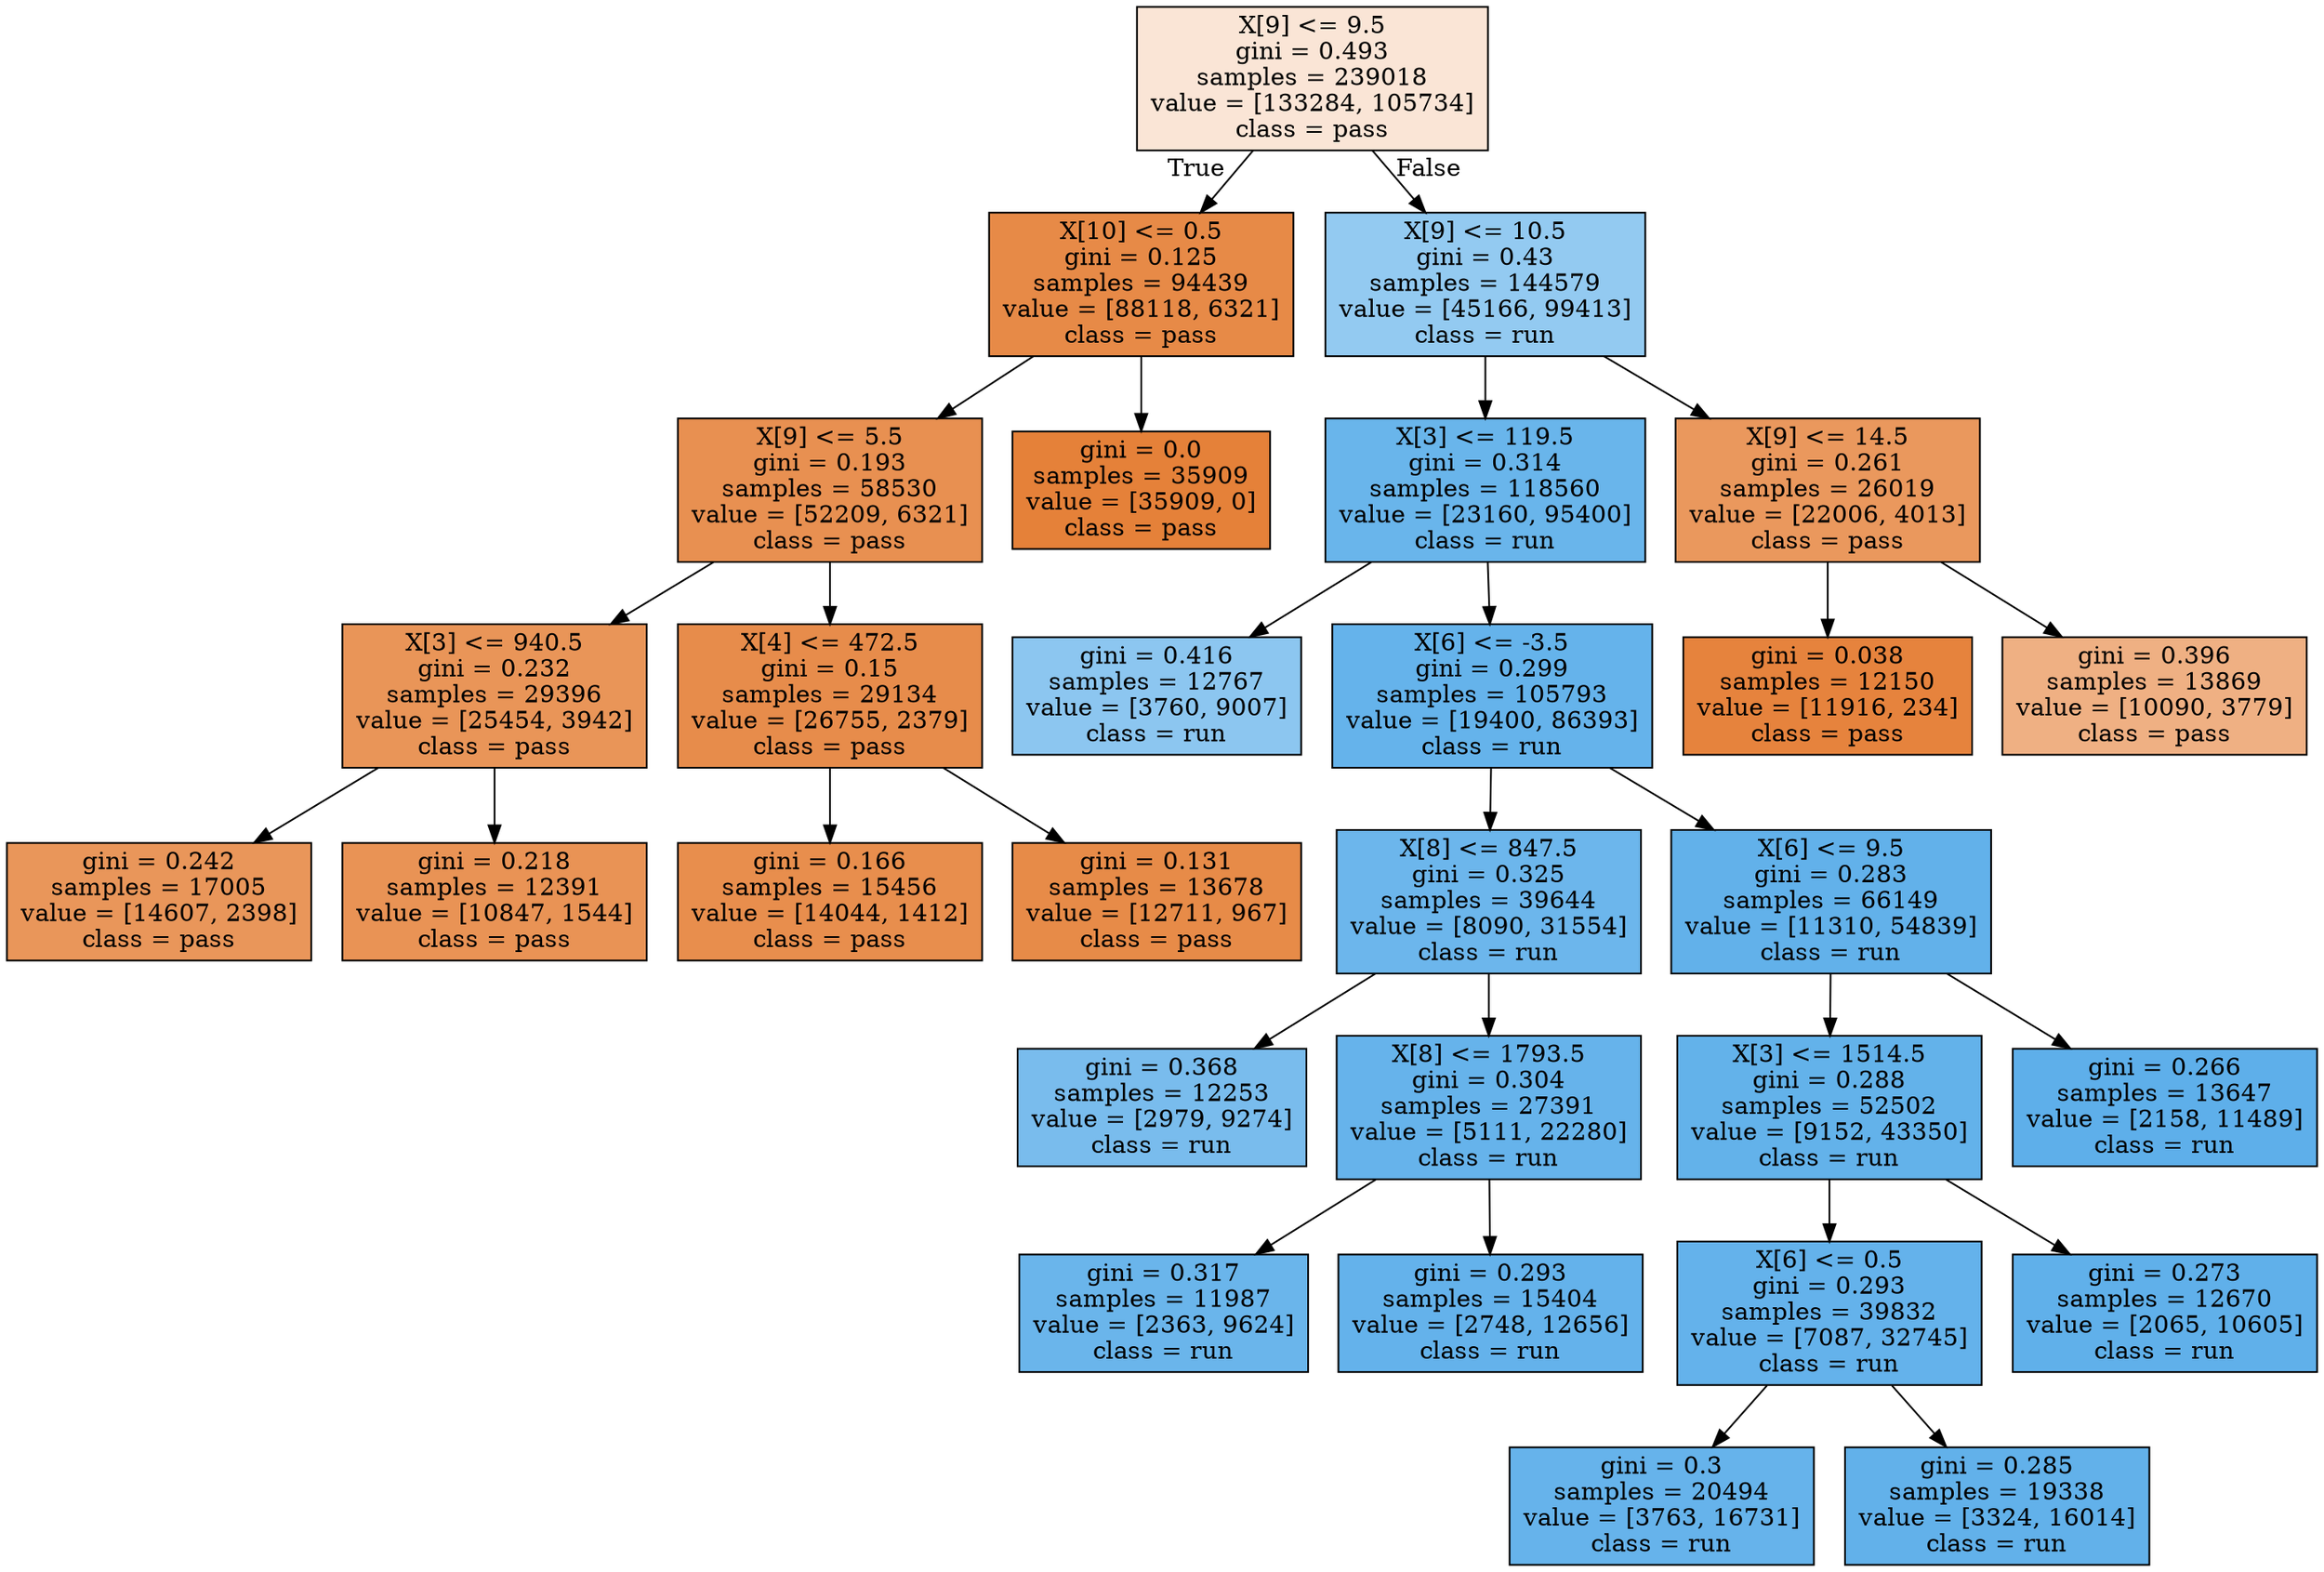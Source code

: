 digraph Tree {
node [shape=box, style="filled", color="black"] ;
0 [label="X[9] <= 9.5\ngini = 0.493\nsamples = 239018\nvalue = [133284, 105734]\nclass = pass", fillcolor="#fae5d6"] ;
1 [label="X[10] <= 0.5\ngini = 0.125\nsamples = 94439\nvalue = [88118, 6321]\nclass = pass", fillcolor="#e78a47"] ;
0 -> 1 [labeldistance=2.5, labelangle=45, headlabel="True"] ;
2 [label="X[9] <= 5.5\ngini = 0.193\nsamples = 58530\nvalue = [52209, 6321]\nclass = pass", fillcolor="#e89051"] ;
1 -> 2 ;
3 [label="X[3] <= 940.5\ngini = 0.232\nsamples = 29396\nvalue = [25454, 3942]\nclass = pass", fillcolor="#e99558"] ;
2 -> 3 ;
4 [label="gini = 0.242\nsamples = 17005\nvalue = [14607, 2398]\nclass = pass", fillcolor="#e9965a"] ;
3 -> 4 ;
5 [label="gini = 0.218\nsamples = 12391\nvalue = [10847, 1544]\nclass = pass", fillcolor="#e99355"] ;
3 -> 5 ;
6 [label="X[4] <= 472.5\ngini = 0.15\nsamples = 29134\nvalue = [26755, 2379]\nclass = pass", fillcolor="#e78c4b"] ;
2 -> 6 ;
7 [label="gini = 0.166\nsamples = 15456\nvalue = [14044, 1412]\nclass = pass", fillcolor="#e88e4d"] ;
6 -> 7 ;
8 [label="gini = 0.131\nsamples = 13678\nvalue = [12711, 967]\nclass = pass", fillcolor="#e78b48"] ;
6 -> 8 ;
9 [label="gini = 0.0\nsamples = 35909\nvalue = [35909, 0]\nclass = pass", fillcolor="#e58139"] ;
1 -> 9 ;
10 [label="X[9] <= 10.5\ngini = 0.43\nsamples = 144579\nvalue = [45166, 99413]\nclass = run", fillcolor="#93caf1"] ;
0 -> 10 [labeldistance=2.5, labelangle=-45, headlabel="False"] ;
11 [label="X[3] <= 119.5\ngini = 0.314\nsamples = 118560\nvalue = [23160, 95400]\nclass = run", fillcolor="#69b5eb"] ;
10 -> 11 ;
12 [label="gini = 0.416\nsamples = 12767\nvalue = [3760, 9007]\nclass = run", fillcolor="#8cc6f0"] ;
11 -> 12 ;
13 [label="X[6] <= -3.5\ngini = 0.299\nsamples = 105793\nvalue = [19400, 86393]\nclass = run", fillcolor="#65b3eb"] ;
11 -> 13 ;
14 [label="X[8] <= 847.5\ngini = 0.325\nsamples = 39644\nvalue = [8090, 31554]\nclass = run", fillcolor="#6cb6ec"] ;
13 -> 14 ;
15 [label="gini = 0.368\nsamples = 12253\nvalue = [2979, 9274]\nclass = run", fillcolor="#79bced"] ;
14 -> 15 ;
16 [label="X[8] <= 1793.5\ngini = 0.304\nsamples = 27391\nvalue = [5111, 22280]\nclass = run", fillcolor="#66b3eb"] ;
14 -> 16 ;
17 [label="gini = 0.317\nsamples = 11987\nvalue = [2363, 9624]\nclass = run", fillcolor="#6ab5eb"] ;
16 -> 17 ;
18 [label="gini = 0.293\nsamples = 15404\nvalue = [2748, 12656]\nclass = run", fillcolor="#64b2eb"] ;
16 -> 18 ;
19 [label="X[6] <= 9.5\ngini = 0.283\nsamples = 66149\nvalue = [11310, 54839]\nclass = run", fillcolor="#62b1ea"] ;
13 -> 19 ;
20 [label="X[3] <= 1514.5\ngini = 0.288\nsamples = 52502\nvalue = [9152, 43350]\nclass = run", fillcolor="#63b2ea"] ;
19 -> 20 ;
21 [label="X[6] <= 0.5\ngini = 0.293\nsamples = 39832\nvalue = [7087, 32745]\nclass = run", fillcolor="#64b2eb"] ;
20 -> 21 ;
22 [label="gini = 0.3\nsamples = 20494\nvalue = [3763, 16731]\nclass = run", fillcolor="#66b3eb"] ;
21 -> 22 ;
23 [label="gini = 0.285\nsamples = 19338\nvalue = [3324, 16014]\nclass = run", fillcolor="#62b1ea"] ;
21 -> 23 ;
24 [label="gini = 0.273\nsamples = 12670\nvalue = [2065, 10605]\nclass = run", fillcolor="#60b0ea"] ;
20 -> 24 ;
25 [label="gini = 0.266\nsamples = 13647\nvalue = [2158, 11489]\nclass = run", fillcolor="#5eafea"] ;
19 -> 25 ;
26 [label="X[9] <= 14.5\ngini = 0.261\nsamples = 26019\nvalue = [22006, 4013]\nclass = pass", fillcolor="#ea985d"] ;
10 -> 26 ;
27 [label="gini = 0.038\nsamples = 12150\nvalue = [11916, 234]\nclass = pass", fillcolor="#e6833d"] ;
26 -> 27 ;
28 [label="gini = 0.396\nsamples = 13869\nvalue = [10090, 3779]\nclass = pass", fillcolor="#efb083"] ;
26 -> 28 ;
}